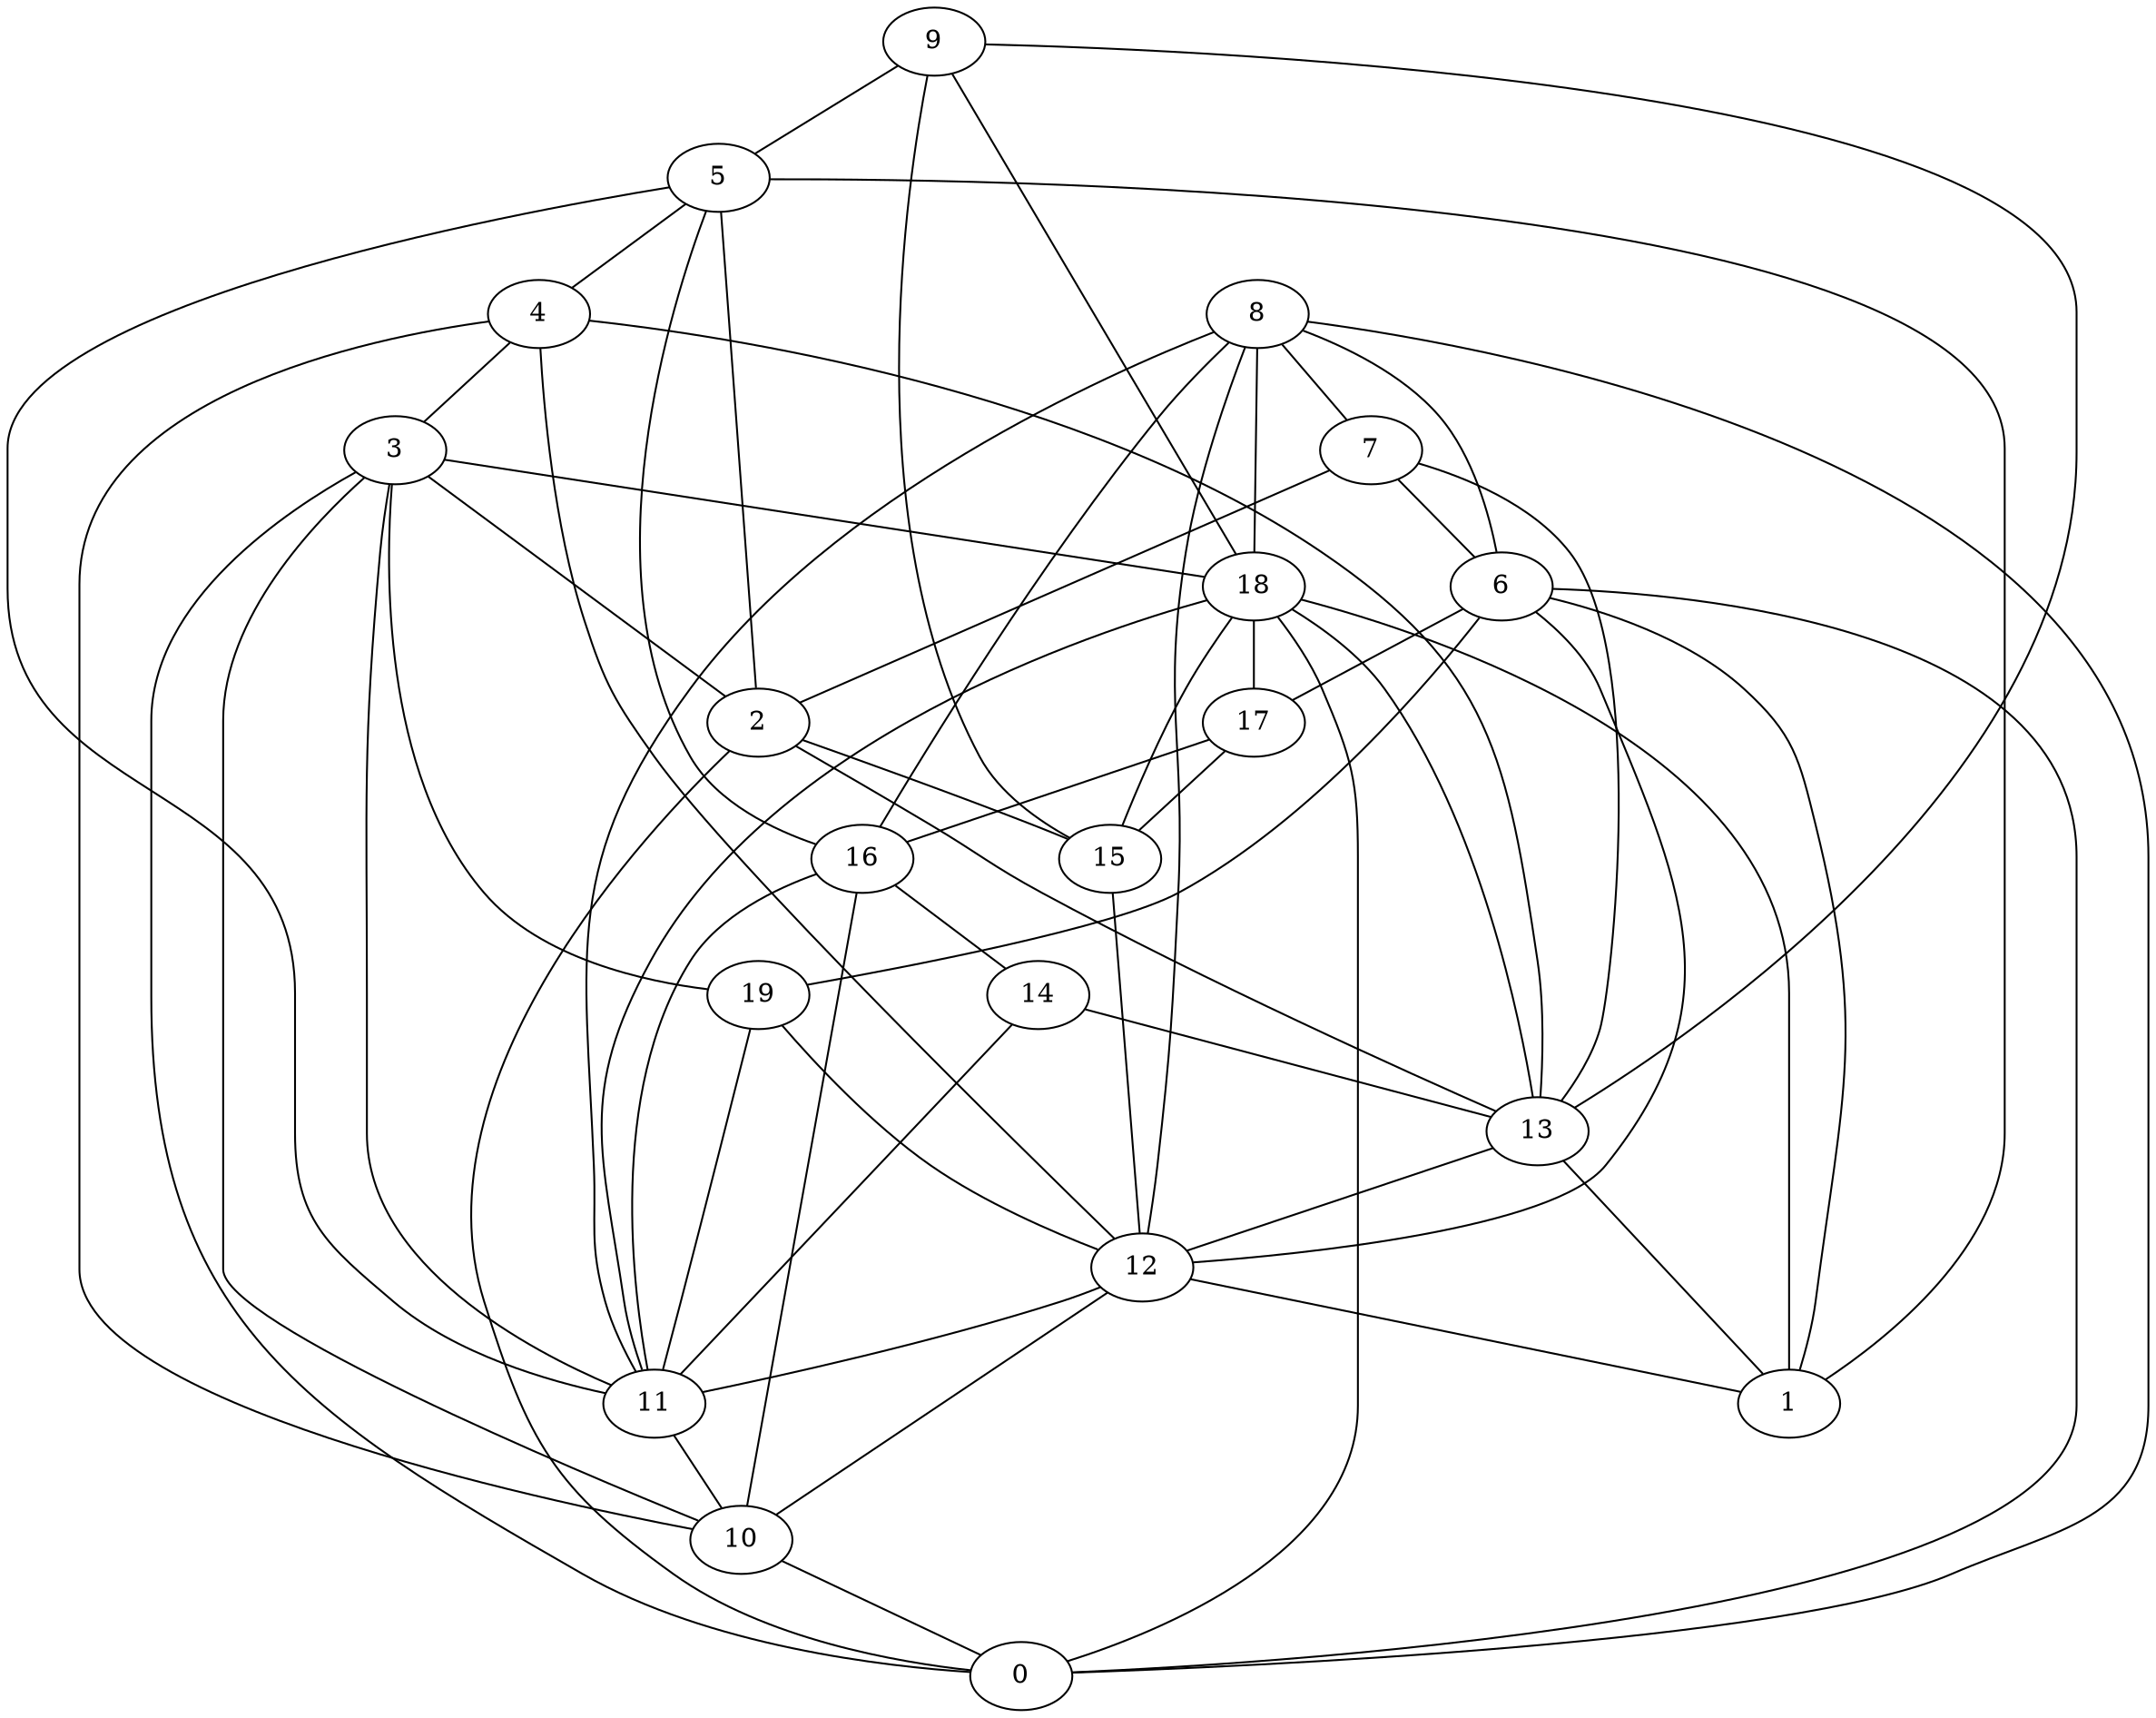 digraph GG_graph {

subgraph G_graph {
edge [color = black]
"6" -> "12" [dir = none]
"6" -> "0" [dir = none]
"6" -> "1" [dir = none]
"6" -> "17" [dir = none]
"19" -> "12" [dir = none]
"19" -> "11" [dir = none]
"10" -> "0" [dir = none]
"9" -> "13" [dir = none]
"9" -> "15" [dir = none]
"14" -> "11" [dir = none]
"8" -> "0" [dir = none]
"8" -> "16" [dir = none]
"8" -> "12" [dir = none]
"8" -> "11" [dir = none]
"8" -> "18" [dir = none]
"4" -> "13" [dir = none]
"4" -> "3" [dir = none]
"4" -> "12" [dir = none]
"16" -> "11" [dir = none]
"16" -> "14" [dir = none]
"3" -> "11" [dir = none]
"3" -> "18" [dir = none]
"3" -> "19" [dir = none]
"3" -> "2" [dir = none]
"3" -> "10" [dir = none]
"3" -> "0" [dir = none]
"5" -> "11" [dir = none]
"5" -> "4" [dir = none]
"18" -> "17" [dir = none]
"18" -> "1" [dir = none]
"18" -> "13" [dir = none]
"2" -> "15" [dir = none]
"2" -> "0" [dir = none]
"2" -> "13" [dir = none]
"15" -> "12" [dir = none]
"13" -> "12" [dir = none]
"7" -> "6" [dir = none]
"7" -> "2" [dir = none]
"12" -> "10" [dir = none]
"11" -> "10" [dir = none]
"12" -> "1" [dir = none]
"9" -> "5" [dir = none]
"18" -> "15" [dir = none]
"9" -> "18" [dir = none]
"17" -> "16" [dir = none]
"4" -> "10" [dir = none]
"6" -> "19" [dir = none]
"14" -> "13" [dir = none]
"8" -> "7" [dir = none]
"5" -> "2" [dir = none]
"8" -> "6" [dir = none]
"18" -> "0" [dir = none]
"16" -> "10" [dir = none]
"18" -> "11" [dir = none]
"7" -> "13" [dir = none]
"12" -> "11" [dir = none]
"5" -> "1" [dir = none]
"13" -> "1" [dir = none]
"5" -> "16" [dir = none]
"17" -> "15" [dir = none]
}

}
